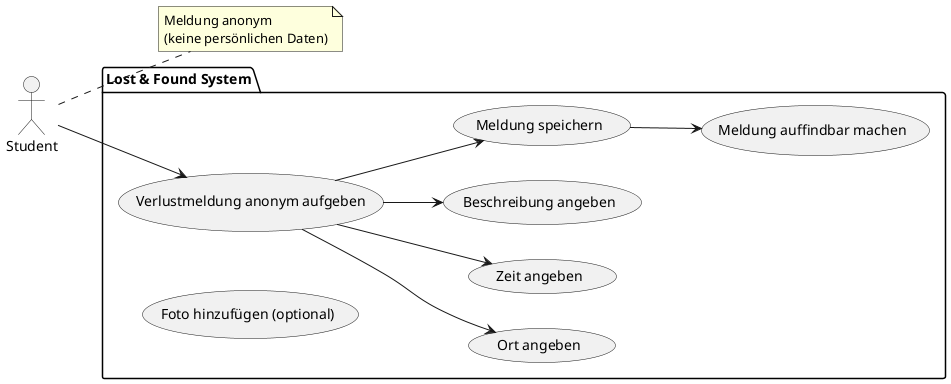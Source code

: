 @startuml
left to right direction
actor "Student" as s
note right of s
  Meldung anonym
  (keine persönlichen Daten)
end note

package "Lost & Found System" {
  usecase "Verlustmeldung anonym aufgeben" as UC1
  usecase "Ort angeben" as UC2
  usecase "Zeit angeben" as UC3
  usecase "Beschreibung angeben" as UC4
  usecase "Foto hinzufügen (optional)" as UC5
  usecase "Meldung speichern" as UC6
  usecase "Meldung auffindbar machen" as UC7
}

s --> UC1

UC1 --> UC2
UC1 --> UC3
UC1 --> UC4

UC1 --> UC6
UC6 --> UC7
@enduml